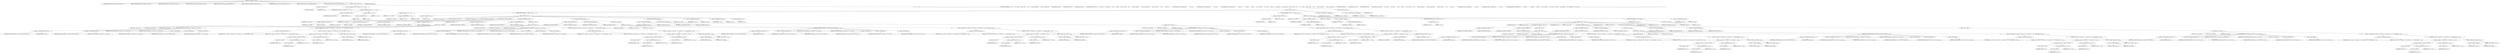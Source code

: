 digraph "putcontig8bitYCbCr41tile" {  
"58200" [label = <(METHOD,putcontig8bitYCbCr41tile)<SUB>2313</SUB>> ]
"58201" [label = <(PARAM,DECLAREContigPutFunc(putcontig8bitYCbCr41tile))<SUB>2313</SUB>> ]
"58202" [label = <(PARAM,DECLAREContigPutFunc(putcontig8bitYCbCr41tile))<SUB>2313</SUB>> ]
"58203" [label = <(PARAM,DECLAREContigPutFunc(putcontig8bitYCbCr41tile))<SUB>2313</SUB>> ]
"58204" [label = <(PARAM,DECLAREContigPutFunc(putcontig8bitYCbCr41tile))<SUB>2313</SUB>> ]
"58205" [label = <(PARAM,DECLAREContigPutFunc(putcontig8bitYCbCr41tile))<SUB>2313</SUB>> ]
"58206" [label = <(PARAM,DECLAREContigPutFunc(putcontig8bitYCbCr41tile))<SUB>2313</SUB>> ]
"58207" [label = <(PARAM,DECLAREContigPutFunc(putcontig8bitYCbCr41tile))<SUB>2313</SUB>> ]
"58208" [label = <(PARAM,DECLAREContigPutFunc(putcontig8bitYCbCr41tile))<SUB>2313</SUB>> ]
"58209" [label = <(PARAM,DECLAREContigPutFunc(putcontig8bitYCbCr41tile))<SUB>2313</SUB>> ]
"58210" [label = <(BLOCK,&lt;empty&gt;,&lt;empty&gt;)<SUB>2314</SUB>> ]
"58211" [label = <(&lt;operator&gt;.cast,(void)y)<SUB>2315</SUB>> ]
"58212" [label = <(UNKNOWN,void,void)<SUB>2315</SUB>> ]
"58213" [label = <(IDENTIFIER,y,(void)y)<SUB>2315</SUB>> ]
"58214" [label = <(&lt;operator&gt;.assignment,fromskew = (fromskew / 4) * (4 * 1 + 2))<SUB>2316</SUB>> ]
"58215" [label = <(IDENTIFIER,fromskew,fromskew = (fromskew / 4) * (4 * 1 + 2))<SUB>2316</SUB>> ]
"58216" [label = <(&lt;operator&gt;.multiplication,(fromskew / 4) * (4 * 1 + 2))<SUB>2316</SUB>> ]
"58217" [label = <(&lt;operator&gt;.division,fromskew / 4)<SUB>2316</SUB>> ]
"58218" [label = <(IDENTIFIER,fromskew,fromskew / 4)<SUB>2316</SUB>> ]
"58219" [label = <(LITERAL,4,fromskew / 4)<SUB>2316</SUB>> ]
"58220" [label = <(&lt;operator&gt;.addition,4 * 1 + 2)<SUB>2316</SUB>> ]
"58221" [label = <(&lt;operator&gt;.multiplication,4 * 1)<SUB>2316</SUB>> ]
"58222" [label = <(LITERAL,4,4 * 1)<SUB>2316</SUB>> ]
"58223" [label = <(LITERAL,1,4 * 1)<SUB>2316</SUB>> ]
"58224" [label = <(LITERAL,2,4 * 1 + 2)<SUB>2316</SUB>> ]
"58225" [label = <(CONTROL_STRUCTURE,do\012    {\012        x = w &gt;&gt; 2;\012        while (x &gt; 0)\012        {\012            int32_t Cb = pp[4];\012            int32_t Cr = pp[5];\012\012            YCbCrtoRGB(cp[0], pp[0]);\012            YCbCrtoRGB(cp[1], pp[1]);\012            YCbCrtoRGB(cp[2], pp[2]);\012            YCbCrtoRGB(cp[3], pp[3]);\012\012            cp += 4;\012            pp += 6;\012            x--;\012        }\012\012        if ((w &amp; 3) != 0)\012        {\012            int32_t Cb = pp[4];\012            int32_t Cr = pp[5];\012\012            switch ((w &amp; 3))\012            {\012                case 3:\012                    YCbCrtoRGB(cp[2], pp[2]); /*-fallthrough*/\012                case 2:\012                    YCbCrtoRGB(cp[1], pp[1]); /*-fallthrough*/\012                case 1:\012                    YCbCrtoRGB(cp[0], pp[0]); /*-fallthrough*/\012                case 0:\012                    break;\012            }\012\012            cp += (w &amp; 3);\012            pp += 6;\012        }\012\012        cp += toskew;\012        pp += fromskew;\012    } while (--h);,do\012    {\012        x = w &gt;&gt; 2;\012        while (x &gt; 0)\012        {\012            int32_t Cb = pp[4];\012            int32_t Cr = pp[5];\012\012            YCbCrtoRGB(cp[0], pp[0]);\012            YCbCrtoRGB(cp[1], pp[1]);\012            YCbCrtoRGB(cp[2], pp[2]);\012            YCbCrtoRGB(cp[3], pp[3]);\012\012            cp += 4;\012            pp += 6;\012            x--;\012        }\012\012        if ((w &amp; 3) != 0)\012        {\012            int32_t Cb = pp[4];\012            int32_t Cr = pp[5];\012\012            switch ((w &amp; 3))\012            {\012                case 3:\012                    YCbCrtoRGB(cp[2], pp[2]); /*-fallthrough*/\012                case 2:\012                    YCbCrtoRGB(cp[1], pp[1]); /*-fallthrough*/\012                case 1:\012                    YCbCrtoRGB(cp[0], pp[0]); /*-fallthrough*/\012                case 0:\012                    break;\012            }\012\012            cp += (w &amp; 3);\012            pp += 6;\012        }\012\012        cp += toskew;\012        pp += fromskew;\012    } while (--h);)<SUB>2317</SUB>> ]
"58226" [label = <(BLOCK,&lt;empty&gt;,&lt;empty&gt;)<SUB>2318</SUB>> ]
"58227" [label = <(&lt;operator&gt;.assignment,x = w &gt;&gt; 2)<SUB>2319</SUB>> ]
"58228" [label = <(IDENTIFIER,x,x = w &gt;&gt; 2)<SUB>2319</SUB>> ]
"58229" [label = <(&lt;operator&gt;.arithmeticShiftRight,w &gt;&gt; 2)<SUB>2319</SUB>> ]
"58230" [label = <(IDENTIFIER,w,w &gt;&gt; 2)<SUB>2319</SUB>> ]
"58231" [label = <(LITERAL,2,w &gt;&gt; 2)<SUB>2319</SUB>> ]
"58232" [label = <(CONTROL_STRUCTURE,while (x &gt; 0),while (x &gt; 0))<SUB>2320</SUB>> ]
"58233" [label = <(&lt;operator&gt;.greaterThan,x &gt; 0)<SUB>2320</SUB>> ]
"58234" [label = <(IDENTIFIER,x,x &gt; 0)<SUB>2320</SUB>> ]
"58235" [label = <(LITERAL,0,x &gt; 0)<SUB>2320</SUB>> ]
"58236" [label = <(BLOCK,&lt;empty&gt;,&lt;empty&gt;)<SUB>2321</SUB>> ]
"58237" [label = <(LOCAL,int32_t Cb: int32_t)<SUB>2322</SUB>> ]
"58238" [label = <(&lt;operator&gt;.assignment,Cb = pp[4])<SUB>2322</SUB>> ]
"58239" [label = <(IDENTIFIER,Cb,Cb = pp[4])<SUB>2322</SUB>> ]
"58240" [label = <(&lt;operator&gt;.indirectIndexAccess,pp[4])<SUB>2322</SUB>> ]
"58241" [label = <(IDENTIFIER,pp,Cb = pp[4])<SUB>2322</SUB>> ]
"58242" [label = <(LITERAL,4,Cb = pp[4])<SUB>2322</SUB>> ]
"58243" [label = <(LOCAL,int32_t Cr: int32_t)<SUB>2323</SUB>> ]
"58244" [label = <(&lt;operator&gt;.assignment,Cr = pp[5])<SUB>2323</SUB>> ]
"58245" [label = <(IDENTIFIER,Cr,Cr = pp[5])<SUB>2323</SUB>> ]
"58246" [label = <(&lt;operator&gt;.indirectIndexAccess,pp[5])<SUB>2323</SUB>> ]
"58247" [label = <(IDENTIFIER,pp,Cr = pp[5])<SUB>2323</SUB>> ]
"58248" [label = <(LITERAL,5,Cr = pp[5])<SUB>2323</SUB>> ]
"58249" [label = <(YCbCrtoRGB,YCbCrtoRGB(cp[0], pp[0]))<SUB>2325</SUB>> ]
"58250" [label = <(&lt;operator&gt;.indirectIndexAccess,cp[0])<SUB>2325</SUB>> ]
"58251" [label = <(IDENTIFIER,cp,YCbCrtoRGB(cp[0], pp[0]))<SUB>2325</SUB>> ]
"58252" [label = <(LITERAL,0,YCbCrtoRGB(cp[0], pp[0]))<SUB>2325</SUB>> ]
"58253" [label = <(&lt;operator&gt;.indirectIndexAccess,pp[0])<SUB>2325</SUB>> ]
"58254" [label = <(IDENTIFIER,pp,YCbCrtoRGB(cp[0], pp[0]))<SUB>2325</SUB>> ]
"58255" [label = <(LITERAL,0,YCbCrtoRGB(cp[0], pp[0]))<SUB>2325</SUB>> ]
"58256" [label = <(BLOCK,&lt;empty&gt;,&lt;empty&gt;)> ]
"58257" [label = <(BLOCK,&lt;empty&gt;,&lt;empty&gt;)<SUB>2325</SUB>> ]
"58258" [label = <(LOCAL,uint32_t r: uint32_t)<SUB>2325</SUB>> ]
"58259" [label = <(LOCAL,uint32_t g: uint32_t)<SUB>2325</SUB>> ]
"58260" [label = <(LOCAL,uint32_t b: uint32_t)<SUB>2325</SUB>> ]
"58261" [label = <(TIFFYCbCrtoRGB,TIFFYCbCrtoRGB(img-&gt;ycbcr, (pp[0]), Cb, Cr, &amp;r, &amp;g, &amp;b))<SUB>2325</SUB>> ]
"58262" [label = <(&lt;operator&gt;.indirectFieldAccess,img-&gt;ycbcr)<SUB>2325</SUB>> ]
"58263" [label = <(IDENTIFIER,img,TIFFYCbCrtoRGB(img-&gt;ycbcr, (pp[0]), Cb, Cr, &amp;r, &amp;g, &amp;b))<SUB>2325</SUB>> ]
"58264" [label = <(FIELD_IDENTIFIER,ycbcr,ycbcr)<SUB>2325</SUB>> ]
"58265" [label = <(&lt;operator&gt;.indirectIndexAccess,pp[0])<SUB>2325</SUB>> ]
"58266" [label = <(IDENTIFIER,pp,TIFFYCbCrtoRGB(img-&gt;ycbcr, (pp[0]), Cb, Cr, &amp;r, &amp;g, &amp;b))<SUB>2325</SUB>> ]
"58267" [label = <(LITERAL,0,TIFFYCbCrtoRGB(img-&gt;ycbcr, (pp[0]), Cb, Cr, &amp;r, &amp;g, &amp;b))<SUB>2325</SUB>> ]
"58268" [label = <(IDENTIFIER,Cb,TIFFYCbCrtoRGB(img-&gt;ycbcr, (pp[0]), Cb, Cr, &amp;r, &amp;g, &amp;b))<SUB>2325</SUB>> ]
"58269" [label = <(IDENTIFIER,Cr,TIFFYCbCrtoRGB(img-&gt;ycbcr, (pp[0]), Cb, Cr, &amp;r, &amp;g, &amp;b))<SUB>2325</SUB>> ]
"58270" [label = <(&lt;operator&gt;.addressOf,&amp;r)<SUB>2325</SUB>> ]
"58271" [label = <(IDENTIFIER,r,TIFFYCbCrtoRGB(img-&gt;ycbcr, (pp[0]), Cb, Cr, &amp;r, &amp;g, &amp;b))<SUB>2325</SUB>> ]
"58272" [label = <(&lt;operator&gt;.addressOf,&amp;g)<SUB>2325</SUB>> ]
"58273" [label = <(IDENTIFIER,g,TIFFYCbCrtoRGB(img-&gt;ycbcr, (pp[0]), Cb, Cr, &amp;r, &amp;g, &amp;b))<SUB>2325</SUB>> ]
"58274" [label = <(&lt;operator&gt;.addressOf,&amp;b)<SUB>2325</SUB>> ]
"58275" [label = <(IDENTIFIER,b,TIFFYCbCrtoRGB(img-&gt;ycbcr, (pp[0]), Cb, Cr, &amp;r, &amp;g, &amp;b))<SUB>2325</SUB>> ]
"58276" [label = <(&lt;operator&gt;.assignment,cp[0] = ((uint32_t)(r) | ((uint32_t)(g) &lt;&lt; 8) | ((uint32_t)(b) &lt;&lt; 16) | (((uint32_t)0xffL) &lt;&lt; 24)))<SUB>2325</SUB>> ]
"58277" [label = <(&lt;operator&gt;.indirectIndexAccess,cp[0])<SUB>2325</SUB>> ]
"58278" [label = <(IDENTIFIER,cp,cp[0] = ((uint32_t)(r) | ((uint32_t)(g) &lt;&lt; 8) | ((uint32_t)(b) &lt;&lt; 16) | (((uint32_t)0xffL) &lt;&lt; 24)))<SUB>2325</SUB>> ]
"58279" [label = <(LITERAL,0,cp[0] = ((uint32_t)(r) | ((uint32_t)(g) &lt;&lt; 8) | ((uint32_t)(b) &lt;&lt; 16) | (((uint32_t)0xffL) &lt;&lt; 24)))<SUB>2325</SUB>> ]
"58280" [label = <(&lt;operator&gt;.or,(uint32_t)(r) | ((uint32_t)(g) &lt;&lt; 8) | ((uint32_t)(b) &lt;&lt; 16) | (((uint32_t)0xffL) &lt;&lt; 24))<SUB>2325</SUB>> ]
"58281" [label = <(&lt;operator&gt;.or,(uint32_t)(r) | ((uint32_t)(g) &lt;&lt; 8) | ((uint32_t)(b) &lt;&lt; 16))<SUB>2325</SUB>> ]
"58282" [label = <(&lt;operator&gt;.or,(uint32_t)(r) | ((uint32_t)(g) &lt;&lt; 8))<SUB>2325</SUB>> ]
"58283" [label = <(uint32_t,(uint32_t)(r))<SUB>2325</SUB>> ]
"58284" [label = <(IDENTIFIER,r,(uint32_t)(r))<SUB>2325</SUB>> ]
"58285" [label = <(&lt;operator&gt;.shiftLeft,(uint32_t)(g) &lt;&lt; 8)<SUB>2325</SUB>> ]
"58286" [label = <(uint32_t,(uint32_t)(g))<SUB>2325</SUB>> ]
"58287" [label = <(IDENTIFIER,g,(uint32_t)(g))<SUB>2325</SUB>> ]
"58288" [label = <(LITERAL,8,(uint32_t)(g) &lt;&lt; 8)<SUB>2325</SUB>> ]
"58289" [label = <(&lt;operator&gt;.shiftLeft,(uint32_t)(b) &lt;&lt; 16)<SUB>2325</SUB>> ]
"58290" [label = <(uint32_t,(uint32_t)(b))<SUB>2325</SUB>> ]
"58291" [label = <(IDENTIFIER,b,(uint32_t)(b))<SUB>2325</SUB>> ]
"58292" [label = <(LITERAL,16,(uint32_t)(b) &lt;&lt; 16)<SUB>2325</SUB>> ]
"58293" [label = <(&lt;operator&gt;.shiftLeft,((uint32_t)0xffL) &lt;&lt; 24)<SUB>2325</SUB>> ]
"58294" [label = <(&lt;operator&gt;.cast,(uint32_t)0xffL)<SUB>2325</SUB>> ]
"58295" [label = <(UNKNOWN,uint32_t,uint32_t)<SUB>2325</SUB>> ]
"58296" [label = <(LITERAL,0xffL,(uint32_t)0xffL)<SUB>2325</SUB>> ]
"58297" [label = <(LITERAL,24,((uint32_t)0xffL) &lt;&lt; 24)<SUB>2325</SUB>> ]
"58298" [label = <(YCbCrtoRGB,YCbCrtoRGB(cp[1], pp[1]))<SUB>2326</SUB>> ]
"58299" [label = <(&lt;operator&gt;.indirectIndexAccess,cp[1])<SUB>2326</SUB>> ]
"58300" [label = <(IDENTIFIER,cp,YCbCrtoRGB(cp[1], pp[1]))<SUB>2326</SUB>> ]
"58301" [label = <(LITERAL,1,YCbCrtoRGB(cp[1], pp[1]))<SUB>2326</SUB>> ]
"58302" [label = <(&lt;operator&gt;.indirectIndexAccess,pp[1])<SUB>2326</SUB>> ]
"58303" [label = <(IDENTIFIER,pp,YCbCrtoRGB(cp[1], pp[1]))<SUB>2326</SUB>> ]
"58304" [label = <(LITERAL,1,YCbCrtoRGB(cp[1], pp[1]))<SUB>2326</SUB>> ]
"58305" [label = <(BLOCK,&lt;empty&gt;,&lt;empty&gt;)> ]
"58306" [label = <(BLOCK,&lt;empty&gt;,&lt;empty&gt;)<SUB>2326</SUB>> ]
"58307" [label = <(LOCAL,uint32_t r: uint32_t)<SUB>2326</SUB>> ]
"58308" [label = <(LOCAL,uint32_t g: uint32_t)<SUB>2326</SUB>> ]
"58309" [label = <(LOCAL,uint32_t b: uint32_t)<SUB>2326</SUB>> ]
"58310" [label = <(TIFFYCbCrtoRGB,TIFFYCbCrtoRGB(img-&gt;ycbcr, (pp[1]), Cb, Cr, &amp;r, &amp;g, &amp;b))<SUB>2326</SUB>> ]
"58311" [label = <(&lt;operator&gt;.indirectFieldAccess,img-&gt;ycbcr)<SUB>2326</SUB>> ]
"58312" [label = <(IDENTIFIER,img,TIFFYCbCrtoRGB(img-&gt;ycbcr, (pp[1]), Cb, Cr, &amp;r, &amp;g, &amp;b))<SUB>2326</SUB>> ]
"58313" [label = <(FIELD_IDENTIFIER,ycbcr,ycbcr)<SUB>2326</SUB>> ]
"58314" [label = <(&lt;operator&gt;.indirectIndexAccess,pp[1])<SUB>2326</SUB>> ]
"58315" [label = <(IDENTIFIER,pp,TIFFYCbCrtoRGB(img-&gt;ycbcr, (pp[1]), Cb, Cr, &amp;r, &amp;g, &amp;b))<SUB>2326</SUB>> ]
"58316" [label = <(LITERAL,1,TIFFYCbCrtoRGB(img-&gt;ycbcr, (pp[1]), Cb, Cr, &amp;r, &amp;g, &amp;b))<SUB>2326</SUB>> ]
"58317" [label = <(IDENTIFIER,Cb,TIFFYCbCrtoRGB(img-&gt;ycbcr, (pp[1]), Cb, Cr, &amp;r, &amp;g, &amp;b))<SUB>2326</SUB>> ]
"58318" [label = <(IDENTIFIER,Cr,TIFFYCbCrtoRGB(img-&gt;ycbcr, (pp[1]), Cb, Cr, &amp;r, &amp;g, &amp;b))<SUB>2326</SUB>> ]
"58319" [label = <(&lt;operator&gt;.addressOf,&amp;r)<SUB>2326</SUB>> ]
"58320" [label = <(IDENTIFIER,r,TIFFYCbCrtoRGB(img-&gt;ycbcr, (pp[1]), Cb, Cr, &amp;r, &amp;g, &amp;b))<SUB>2326</SUB>> ]
"58321" [label = <(&lt;operator&gt;.addressOf,&amp;g)<SUB>2326</SUB>> ]
"58322" [label = <(IDENTIFIER,g,TIFFYCbCrtoRGB(img-&gt;ycbcr, (pp[1]), Cb, Cr, &amp;r, &amp;g, &amp;b))<SUB>2326</SUB>> ]
"58323" [label = <(&lt;operator&gt;.addressOf,&amp;b)<SUB>2326</SUB>> ]
"58324" [label = <(IDENTIFIER,b,TIFFYCbCrtoRGB(img-&gt;ycbcr, (pp[1]), Cb, Cr, &amp;r, &amp;g, &amp;b))<SUB>2326</SUB>> ]
"58325" [label = <(&lt;operator&gt;.assignment,cp[1] = ((uint32_t)(r) | ((uint32_t)(g) &lt;&lt; 8) | ((uint32_t)(b) &lt;&lt; 16) | (((uint32_t)0xffL) &lt;&lt; 24)))<SUB>2326</SUB>> ]
"58326" [label = <(&lt;operator&gt;.indirectIndexAccess,cp[1])<SUB>2326</SUB>> ]
"58327" [label = <(IDENTIFIER,cp,cp[1] = ((uint32_t)(r) | ((uint32_t)(g) &lt;&lt; 8) | ((uint32_t)(b) &lt;&lt; 16) | (((uint32_t)0xffL) &lt;&lt; 24)))<SUB>2326</SUB>> ]
"58328" [label = <(LITERAL,1,cp[1] = ((uint32_t)(r) | ((uint32_t)(g) &lt;&lt; 8) | ((uint32_t)(b) &lt;&lt; 16) | (((uint32_t)0xffL) &lt;&lt; 24)))<SUB>2326</SUB>> ]
"58329" [label = <(&lt;operator&gt;.or,(uint32_t)(r) | ((uint32_t)(g) &lt;&lt; 8) | ((uint32_t)(b) &lt;&lt; 16) | (((uint32_t)0xffL) &lt;&lt; 24))<SUB>2326</SUB>> ]
"58330" [label = <(&lt;operator&gt;.or,(uint32_t)(r) | ((uint32_t)(g) &lt;&lt; 8) | ((uint32_t)(b) &lt;&lt; 16))<SUB>2326</SUB>> ]
"58331" [label = <(&lt;operator&gt;.or,(uint32_t)(r) | ((uint32_t)(g) &lt;&lt; 8))<SUB>2326</SUB>> ]
"58332" [label = <(uint32_t,(uint32_t)(r))<SUB>2326</SUB>> ]
"58333" [label = <(IDENTIFIER,r,(uint32_t)(r))<SUB>2326</SUB>> ]
"58334" [label = <(&lt;operator&gt;.shiftLeft,(uint32_t)(g) &lt;&lt; 8)<SUB>2326</SUB>> ]
"58335" [label = <(uint32_t,(uint32_t)(g))<SUB>2326</SUB>> ]
"58336" [label = <(IDENTIFIER,g,(uint32_t)(g))<SUB>2326</SUB>> ]
"58337" [label = <(LITERAL,8,(uint32_t)(g) &lt;&lt; 8)<SUB>2326</SUB>> ]
"58338" [label = <(&lt;operator&gt;.shiftLeft,(uint32_t)(b) &lt;&lt; 16)<SUB>2326</SUB>> ]
"58339" [label = <(uint32_t,(uint32_t)(b))<SUB>2326</SUB>> ]
"58340" [label = <(IDENTIFIER,b,(uint32_t)(b))<SUB>2326</SUB>> ]
"58341" [label = <(LITERAL,16,(uint32_t)(b) &lt;&lt; 16)<SUB>2326</SUB>> ]
"58342" [label = <(&lt;operator&gt;.shiftLeft,((uint32_t)0xffL) &lt;&lt; 24)<SUB>2326</SUB>> ]
"58343" [label = <(&lt;operator&gt;.cast,(uint32_t)0xffL)<SUB>2326</SUB>> ]
"58344" [label = <(UNKNOWN,uint32_t,uint32_t)<SUB>2326</SUB>> ]
"58345" [label = <(LITERAL,0xffL,(uint32_t)0xffL)<SUB>2326</SUB>> ]
"58346" [label = <(LITERAL,24,((uint32_t)0xffL) &lt;&lt; 24)<SUB>2326</SUB>> ]
"58347" [label = <(YCbCrtoRGB,YCbCrtoRGB(cp[2], pp[2]))<SUB>2327</SUB>> ]
"58348" [label = <(&lt;operator&gt;.indirectIndexAccess,cp[2])<SUB>2327</SUB>> ]
"58349" [label = <(IDENTIFIER,cp,YCbCrtoRGB(cp[2], pp[2]))<SUB>2327</SUB>> ]
"58350" [label = <(LITERAL,2,YCbCrtoRGB(cp[2], pp[2]))<SUB>2327</SUB>> ]
"58351" [label = <(&lt;operator&gt;.indirectIndexAccess,pp[2])<SUB>2327</SUB>> ]
"58352" [label = <(IDENTIFIER,pp,YCbCrtoRGB(cp[2], pp[2]))<SUB>2327</SUB>> ]
"58353" [label = <(LITERAL,2,YCbCrtoRGB(cp[2], pp[2]))<SUB>2327</SUB>> ]
"58354" [label = <(BLOCK,&lt;empty&gt;,&lt;empty&gt;)> ]
"58355" [label = <(BLOCK,&lt;empty&gt;,&lt;empty&gt;)<SUB>2327</SUB>> ]
"58356" [label = <(LOCAL,uint32_t r: uint32_t)<SUB>2327</SUB>> ]
"58357" [label = <(LOCAL,uint32_t g: uint32_t)<SUB>2327</SUB>> ]
"58358" [label = <(LOCAL,uint32_t b: uint32_t)<SUB>2327</SUB>> ]
"58359" [label = <(TIFFYCbCrtoRGB,TIFFYCbCrtoRGB(img-&gt;ycbcr, (pp[2]), Cb, Cr, &amp;r, &amp;g, &amp;b))<SUB>2327</SUB>> ]
"58360" [label = <(&lt;operator&gt;.indirectFieldAccess,img-&gt;ycbcr)<SUB>2327</SUB>> ]
"58361" [label = <(IDENTIFIER,img,TIFFYCbCrtoRGB(img-&gt;ycbcr, (pp[2]), Cb, Cr, &amp;r, &amp;g, &amp;b))<SUB>2327</SUB>> ]
"58362" [label = <(FIELD_IDENTIFIER,ycbcr,ycbcr)<SUB>2327</SUB>> ]
"58363" [label = <(&lt;operator&gt;.indirectIndexAccess,pp[2])<SUB>2327</SUB>> ]
"58364" [label = <(IDENTIFIER,pp,TIFFYCbCrtoRGB(img-&gt;ycbcr, (pp[2]), Cb, Cr, &amp;r, &amp;g, &amp;b))<SUB>2327</SUB>> ]
"58365" [label = <(LITERAL,2,TIFFYCbCrtoRGB(img-&gt;ycbcr, (pp[2]), Cb, Cr, &amp;r, &amp;g, &amp;b))<SUB>2327</SUB>> ]
"58366" [label = <(IDENTIFIER,Cb,TIFFYCbCrtoRGB(img-&gt;ycbcr, (pp[2]), Cb, Cr, &amp;r, &amp;g, &amp;b))<SUB>2327</SUB>> ]
"58367" [label = <(IDENTIFIER,Cr,TIFFYCbCrtoRGB(img-&gt;ycbcr, (pp[2]), Cb, Cr, &amp;r, &amp;g, &amp;b))<SUB>2327</SUB>> ]
"58368" [label = <(&lt;operator&gt;.addressOf,&amp;r)<SUB>2327</SUB>> ]
"58369" [label = <(IDENTIFIER,r,TIFFYCbCrtoRGB(img-&gt;ycbcr, (pp[2]), Cb, Cr, &amp;r, &amp;g, &amp;b))<SUB>2327</SUB>> ]
"58370" [label = <(&lt;operator&gt;.addressOf,&amp;g)<SUB>2327</SUB>> ]
"58371" [label = <(IDENTIFIER,g,TIFFYCbCrtoRGB(img-&gt;ycbcr, (pp[2]), Cb, Cr, &amp;r, &amp;g, &amp;b))<SUB>2327</SUB>> ]
"58372" [label = <(&lt;operator&gt;.addressOf,&amp;b)<SUB>2327</SUB>> ]
"58373" [label = <(IDENTIFIER,b,TIFFYCbCrtoRGB(img-&gt;ycbcr, (pp[2]), Cb, Cr, &amp;r, &amp;g, &amp;b))<SUB>2327</SUB>> ]
"58374" [label = <(&lt;operator&gt;.assignment,cp[2] = ((uint32_t)(r) | ((uint32_t)(g) &lt;&lt; 8) | ((uint32_t)(b) &lt;&lt; 16) | (((uint32_t)0xffL) &lt;&lt; 24)))<SUB>2327</SUB>> ]
"58375" [label = <(&lt;operator&gt;.indirectIndexAccess,cp[2])<SUB>2327</SUB>> ]
"58376" [label = <(IDENTIFIER,cp,cp[2] = ((uint32_t)(r) | ((uint32_t)(g) &lt;&lt; 8) | ((uint32_t)(b) &lt;&lt; 16) | (((uint32_t)0xffL) &lt;&lt; 24)))<SUB>2327</SUB>> ]
"58377" [label = <(LITERAL,2,cp[2] = ((uint32_t)(r) | ((uint32_t)(g) &lt;&lt; 8) | ((uint32_t)(b) &lt;&lt; 16) | (((uint32_t)0xffL) &lt;&lt; 24)))<SUB>2327</SUB>> ]
"58378" [label = <(&lt;operator&gt;.or,(uint32_t)(r) | ((uint32_t)(g) &lt;&lt; 8) | ((uint32_t)(b) &lt;&lt; 16) | (((uint32_t)0xffL) &lt;&lt; 24))<SUB>2327</SUB>> ]
"58379" [label = <(&lt;operator&gt;.or,(uint32_t)(r) | ((uint32_t)(g) &lt;&lt; 8) | ((uint32_t)(b) &lt;&lt; 16))<SUB>2327</SUB>> ]
"58380" [label = <(&lt;operator&gt;.or,(uint32_t)(r) | ((uint32_t)(g) &lt;&lt; 8))<SUB>2327</SUB>> ]
"58381" [label = <(uint32_t,(uint32_t)(r))<SUB>2327</SUB>> ]
"58382" [label = <(IDENTIFIER,r,(uint32_t)(r))<SUB>2327</SUB>> ]
"58383" [label = <(&lt;operator&gt;.shiftLeft,(uint32_t)(g) &lt;&lt; 8)<SUB>2327</SUB>> ]
"58384" [label = <(uint32_t,(uint32_t)(g))<SUB>2327</SUB>> ]
"58385" [label = <(IDENTIFIER,g,(uint32_t)(g))<SUB>2327</SUB>> ]
"58386" [label = <(LITERAL,8,(uint32_t)(g) &lt;&lt; 8)<SUB>2327</SUB>> ]
"58387" [label = <(&lt;operator&gt;.shiftLeft,(uint32_t)(b) &lt;&lt; 16)<SUB>2327</SUB>> ]
"58388" [label = <(uint32_t,(uint32_t)(b))<SUB>2327</SUB>> ]
"58389" [label = <(IDENTIFIER,b,(uint32_t)(b))<SUB>2327</SUB>> ]
"58390" [label = <(LITERAL,16,(uint32_t)(b) &lt;&lt; 16)<SUB>2327</SUB>> ]
"58391" [label = <(&lt;operator&gt;.shiftLeft,((uint32_t)0xffL) &lt;&lt; 24)<SUB>2327</SUB>> ]
"58392" [label = <(&lt;operator&gt;.cast,(uint32_t)0xffL)<SUB>2327</SUB>> ]
"58393" [label = <(UNKNOWN,uint32_t,uint32_t)<SUB>2327</SUB>> ]
"58394" [label = <(LITERAL,0xffL,(uint32_t)0xffL)<SUB>2327</SUB>> ]
"58395" [label = <(LITERAL,24,((uint32_t)0xffL) &lt;&lt; 24)<SUB>2327</SUB>> ]
"58396" [label = <(YCbCrtoRGB,YCbCrtoRGB(cp[3], pp[3]))<SUB>2328</SUB>> ]
"58397" [label = <(&lt;operator&gt;.indirectIndexAccess,cp[3])<SUB>2328</SUB>> ]
"58398" [label = <(IDENTIFIER,cp,YCbCrtoRGB(cp[3], pp[3]))<SUB>2328</SUB>> ]
"58399" [label = <(LITERAL,3,YCbCrtoRGB(cp[3], pp[3]))<SUB>2328</SUB>> ]
"58400" [label = <(&lt;operator&gt;.indirectIndexAccess,pp[3])<SUB>2328</SUB>> ]
"58401" [label = <(IDENTIFIER,pp,YCbCrtoRGB(cp[3], pp[3]))<SUB>2328</SUB>> ]
"58402" [label = <(LITERAL,3,YCbCrtoRGB(cp[3], pp[3]))<SUB>2328</SUB>> ]
"58403" [label = <(BLOCK,&lt;empty&gt;,&lt;empty&gt;)> ]
"58404" [label = <(BLOCK,&lt;empty&gt;,&lt;empty&gt;)<SUB>2328</SUB>> ]
"58405" [label = <(LOCAL,uint32_t r: uint32_t)<SUB>2328</SUB>> ]
"58406" [label = <(LOCAL,uint32_t g: uint32_t)<SUB>2328</SUB>> ]
"58407" [label = <(LOCAL,uint32_t b: uint32_t)<SUB>2328</SUB>> ]
"58408" [label = <(TIFFYCbCrtoRGB,TIFFYCbCrtoRGB(img-&gt;ycbcr, (pp[3]), Cb, Cr, &amp;r, &amp;g, &amp;b))<SUB>2328</SUB>> ]
"58409" [label = <(&lt;operator&gt;.indirectFieldAccess,img-&gt;ycbcr)<SUB>2328</SUB>> ]
"58410" [label = <(IDENTIFIER,img,TIFFYCbCrtoRGB(img-&gt;ycbcr, (pp[3]), Cb, Cr, &amp;r, &amp;g, &amp;b))<SUB>2328</SUB>> ]
"58411" [label = <(FIELD_IDENTIFIER,ycbcr,ycbcr)<SUB>2328</SUB>> ]
"58412" [label = <(&lt;operator&gt;.indirectIndexAccess,pp[3])<SUB>2328</SUB>> ]
"58413" [label = <(IDENTIFIER,pp,TIFFYCbCrtoRGB(img-&gt;ycbcr, (pp[3]), Cb, Cr, &amp;r, &amp;g, &amp;b))<SUB>2328</SUB>> ]
"58414" [label = <(LITERAL,3,TIFFYCbCrtoRGB(img-&gt;ycbcr, (pp[3]), Cb, Cr, &amp;r, &amp;g, &amp;b))<SUB>2328</SUB>> ]
"58415" [label = <(IDENTIFIER,Cb,TIFFYCbCrtoRGB(img-&gt;ycbcr, (pp[3]), Cb, Cr, &amp;r, &amp;g, &amp;b))<SUB>2328</SUB>> ]
"58416" [label = <(IDENTIFIER,Cr,TIFFYCbCrtoRGB(img-&gt;ycbcr, (pp[3]), Cb, Cr, &amp;r, &amp;g, &amp;b))<SUB>2328</SUB>> ]
"58417" [label = <(&lt;operator&gt;.addressOf,&amp;r)<SUB>2328</SUB>> ]
"58418" [label = <(IDENTIFIER,r,TIFFYCbCrtoRGB(img-&gt;ycbcr, (pp[3]), Cb, Cr, &amp;r, &amp;g, &amp;b))<SUB>2328</SUB>> ]
"58419" [label = <(&lt;operator&gt;.addressOf,&amp;g)<SUB>2328</SUB>> ]
"58420" [label = <(IDENTIFIER,g,TIFFYCbCrtoRGB(img-&gt;ycbcr, (pp[3]), Cb, Cr, &amp;r, &amp;g, &amp;b))<SUB>2328</SUB>> ]
"58421" [label = <(&lt;operator&gt;.addressOf,&amp;b)<SUB>2328</SUB>> ]
"58422" [label = <(IDENTIFIER,b,TIFFYCbCrtoRGB(img-&gt;ycbcr, (pp[3]), Cb, Cr, &amp;r, &amp;g, &amp;b))<SUB>2328</SUB>> ]
"58423" [label = <(&lt;operator&gt;.assignment,cp[3] = ((uint32_t)(r) | ((uint32_t)(g) &lt;&lt; 8) | ((uint32_t)(b) &lt;&lt; 16) | (((uint32_t)0xffL) &lt;&lt; 24)))<SUB>2328</SUB>> ]
"58424" [label = <(&lt;operator&gt;.indirectIndexAccess,cp[3])<SUB>2328</SUB>> ]
"58425" [label = <(IDENTIFIER,cp,cp[3] = ((uint32_t)(r) | ((uint32_t)(g) &lt;&lt; 8) | ((uint32_t)(b) &lt;&lt; 16) | (((uint32_t)0xffL) &lt;&lt; 24)))<SUB>2328</SUB>> ]
"58426" [label = <(LITERAL,3,cp[3] = ((uint32_t)(r) | ((uint32_t)(g) &lt;&lt; 8) | ((uint32_t)(b) &lt;&lt; 16) | (((uint32_t)0xffL) &lt;&lt; 24)))<SUB>2328</SUB>> ]
"58427" [label = <(&lt;operator&gt;.or,(uint32_t)(r) | ((uint32_t)(g) &lt;&lt; 8) | ((uint32_t)(b) &lt;&lt; 16) | (((uint32_t)0xffL) &lt;&lt; 24))<SUB>2328</SUB>> ]
"58428" [label = <(&lt;operator&gt;.or,(uint32_t)(r) | ((uint32_t)(g) &lt;&lt; 8) | ((uint32_t)(b) &lt;&lt; 16))<SUB>2328</SUB>> ]
"58429" [label = <(&lt;operator&gt;.or,(uint32_t)(r) | ((uint32_t)(g) &lt;&lt; 8))<SUB>2328</SUB>> ]
"58430" [label = <(uint32_t,(uint32_t)(r))<SUB>2328</SUB>> ]
"58431" [label = <(IDENTIFIER,r,(uint32_t)(r))<SUB>2328</SUB>> ]
"58432" [label = <(&lt;operator&gt;.shiftLeft,(uint32_t)(g) &lt;&lt; 8)<SUB>2328</SUB>> ]
"58433" [label = <(uint32_t,(uint32_t)(g))<SUB>2328</SUB>> ]
"58434" [label = <(IDENTIFIER,g,(uint32_t)(g))<SUB>2328</SUB>> ]
"58435" [label = <(LITERAL,8,(uint32_t)(g) &lt;&lt; 8)<SUB>2328</SUB>> ]
"58436" [label = <(&lt;operator&gt;.shiftLeft,(uint32_t)(b) &lt;&lt; 16)<SUB>2328</SUB>> ]
"58437" [label = <(uint32_t,(uint32_t)(b))<SUB>2328</SUB>> ]
"58438" [label = <(IDENTIFIER,b,(uint32_t)(b))<SUB>2328</SUB>> ]
"58439" [label = <(LITERAL,16,(uint32_t)(b) &lt;&lt; 16)<SUB>2328</SUB>> ]
"58440" [label = <(&lt;operator&gt;.shiftLeft,((uint32_t)0xffL) &lt;&lt; 24)<SUB>2328</SUB>> ]
"58441" [label = <(&lt;operator&gt;.cast,(uint32_t)0xffL)<SUB>2328</SUB>> ]
"58442" [label = <(UNKNOWN,uint32_t,uint32_t)<SUB>2328</SUB>> ]
"58443" [label = <(LITERAL,0xffL,(uint32_t)0xffL)<SUB>2328</SUB>> ]
"58444" [label = <(LITERAL,24,((uint32_t)0xffL) &lt;&lt; 24)<SUB>2328</SUB>> ]
"58445" [label = <(&lt;operator&gt;.assignmentPlus,cp += 4)<SUB>2330</SUB>> ]
"58446" [label = <(IDENTIFIER,cp,cp += 4)<SUB>2330</SUB>> ]
"58447" [label = <(LITERAL,4,cp += 4)<SUB>2330</SUB>> ]
"58448" [label = <(&lt;operator&gt;.assignmentPlus,pp += 6)<SUB>2331</SUB>> ]
"58449" [label = <(IDENTIFIER,pp,pp += 6)<SUB>2331</SUB>> ]
"58450" [label = <(LITERAL,6,pp += 6)<SUB>2331</SUB>> ]
"58451" [label = <(&lt;operator&gt;.postDecrement,x--)<SUB>2332</SUB>> ]
"58452" [label = <(IDENTIFIER,x,x--)<SUB>2332</SUB>> ]
"58453" [label = <(CONTROL_STRUCTURE,if ((w &amp; 3) != 0),if ((w &amp; 3) != 0))<SUB>2335</SUB>> ]
"58454" [label = <(&lt;operator&gt;.notEquals,(w &amp; 3) != 0)<SUB>2335</SUB>> ]
"58455" [label = <(&lt;operator&gt;.and,w &amp; 3)<SUB>2335</SUB>> ]
"58456" [label = <(IDENTIFIER,w,w &amp; 3)<SUB>2335</SUB>> ]
"58457" [label = <(LITERAL,3,w &amp; 3)<SUB>2335</SUB>> ]
"58458" [label = <(LITERAL,0,(w &amp; 3) != 0)<SUB>2335</SUB>> ]
"58459" [label = <(BLOCK,&lt;empty&gt;,&lt;empty&gt;)<SUB>2336</SUB>> ]
"58460" [label = <(LOCAL,int32_t Cb: int32_t)<SUB>2337</SUB>> ]
"58461" [label = <(&lt;operator&gt;.assignment,Cb = pp[4])<SUB>2337</SUB>> ]
"58462" [label = <(IDENTIFIER,Cb,Cb = pp[4])<SUB>2337</SUB>> ]
"58463" [label = <(&lt;operator&gt;.indirectIndexAccess,pp[4])<SUB>2337</SUB>> ]
"58464" [label = <(IDENTIFIER,pp,Cb = pp[4])<SUB>2337</SUB>> ]
"58465" [label = <(LITERAL,4,Cb = pp[4])<SUB>2337</SUB>> ]
"58466" [label = <(LOCAL,int32_t Cr: int32_t)<SUB>2338</SUB>> ]
"58467" [label = <(&lt;operator&gt;.assignment,Cr = pp[5])<SUB>2338</SUB>> ]
"58468" [label = <(IDENTIFIER,Cr,Cr = pp[5])<SUB>2338</SUB>> ]
"58469" [label = <(&lt;operator&gt;.indirectIndexAccess,pp[5])<SUB>2338</SUB>> ]
"58470" [label = <(IDENTIFIER,pp,Cr = pp[5])<SUB>2338</SUB>> ]
"58471" [label = <(LITERAL,5,Cr = pp[5])<SUB>2338</SUB>> ]
"58472" [label = <(CONTROL_STRUCTURE,switch((w &amp; 3)),switch((w &amp; 3)))<SUB>2340</SUB>> ]
"58473" [label = <(&lt;operator&gt;.and,w &amp; 3)<SUB>2340</SUB>> ]
"58474" [label = <(IDENTIFIER,w,w &amp; 3)<SUB>2340</SUB>> ]
"58475" [label = <(LITERAL,3,w &amp; 3)<SUB>2340</SUB>> ]
"58476" [label = <(BLOCK,&lt;empty&gt;,&lt;empty&gt;)<SUB>2341</SUB>> ]
"58477" [label = <(JUMP_TARGET,case)<SUB>2342</SUB>> ]
"58478" [label = <(LITERAL,3,&lt;empty&gt;)<SUB>2342</SUB>> ]
"58479" [label = <(YCbCrtoRGB,YCbCrtoRGB(cp[2], pp[2]))<SUB>2343</SUB>> ]
"58480" [label = <(&lt;operator&gt;.indirectIndexAccess,cp[2])<SUB>2343</SUB>> ]
"58481" [label = <(IDENTIFIER,cp,YCbCrtoRGB(cp[2], pp[2]))<SUB>2343</SUB>> ]
"58482" [label = <(LITERAL,2,YCbCrtoRGB(cp[2], pp[2]))<SUB>2343</SUB>> ]
"58483" [label = <(&lt;operator&gt;.indirectIndexAccess,pp[2])<SUB>2343</SUB>> ]
"58484" [label = <(IDENTIFIER,pp,YCbCrtoRGB(cp[2], pp[2]))<SUB>2343</SUB>> ]
"58485" [label = <(LITERAL,2,YCbCrtoRGB(cp[2], pp[2]))<SUB>2343</SUB>> ]
"58486" [label = <(BLOCK,&lt;empty&gt;,&lt;empty&gt;)> ]
"58487" [label = <(BLOCK,&lt;empty&gt;,&lt;empty&gt;)<SUB>2343</SUB>> ]
"58488" [label = <(LOCAL,uint32_t r: uint32_t)<SUB>2343</SUB>> ]
"58489" [label = <(LOCAL,uint32_t g: uint32_t)<SUB>2343</SUB>> ]
"58490" [label = <(LOCAL,uint32_t b: uint32_t)<SUB>2343</SUB>> ]
"58491" [label = <(TIFFYCbCrtoRGB,TIFFYCbCrtoRGB(img-&gt;ycbcr, (pp[2]), Cb, Cr, &amp;r, &amp;g, &amp;b))<SUB>2343</SUB>> ]
"58492" [label = <(&lt;operator&gt;.indirectFieldAccess,img-&gt;ycbcr)<SUB>2343</SUB>> ]
"58493" [label = <(IDENTIFIER,img,TIFFYCbCrtoRGB(img-&gt;ycbcr, (pp[2]), Cb, Cr, &amp;r, &amp;g, &amp;b))<SUB>2343</SUB>> ]
"58494" [label = <(FIELD_IDENTIFIER,ycbcr,ycbcr)<SUB>2343</SUB>> ]
"58495" [label = <(&lt;operator&gt;.indirectIndexAccess,pp[2])<SUB>2343</SUB>> ]
"58496" [label = <(IDENTIFIER,pp,TIFFYCbCrtoRGB(img-&gt;ycbcr, (pp[2]), Cb, Cr, &amp;r, &amp;g, &amp;b))<SUB>2343</SUB>> ]
"58497" [label = <(LITERAL,2,TIFFYCbCrtoRGB(img-&gt;ycbcr, (pp[2]), Cb, Cr, &amp;r, &amp;g, &amp;b))<SUB>2343</SUB>> ]
"58498" [label = <(IDENTIFIER,Cb,TIFFYCbCrtoRGB(img-&gt;ycbcr, (pp[2]), Cb, Cr, &amp;r, &amp;g, &amp;b))<SUB>2343</SUB>> ]
"58499" [label = <(IDENTIFIER,Cr,TIFFYCbCrtoRGB(img-&gt;ycbcr, (pp[2]), Cb, Cr, &amp;r, &amp;g, &amp;b))<SUB>2343</SUB>> ]
"58500" [label = <(&lt;operator&gt;.addressOf,&amp;r)<SUB>2343</SUB>> ]
"58501" [label = <(IDENTIFIER,r,TIFFYCbCrtoRGB(img-&gt;ycbcr, (pp[2]), Cb, Cr, &amp;r, &amp;g, &amp;b))<SUB>2343</SUB>> ]
"58502" [label = <(&lt;operator&gt;.addressOf,&amp;g)<SUB>2343</SUB>> ]
"58503" [label = <(IDENTIFIER,g,TIFFYCbCrtoRGB(img-&gt;ycbcr, (pp[2]), Cb, Cr, &amp;r, &amp;g, &amp;b))<SUB>2343</SUB>> ]
"58504" [label = <(&lt;operator&gt;.addressOf,&amp;b)<SUB>2343</SUB>> ]
"58505" [label = <(IDENTIFIER,b,TIFFYCbCrtoRGB(img-&gt;ycbcr, (pp[2]), Cb, Cr, &amp;r, &amp;g, &amp;b))<SUB>2343</SUB>> ]
"58506" [label = <(&lt;operator&gt;.assignment,cp[2] = ((uint32_t)(r) | ((uint32_t)(g) &lt;&lt; 8) | ((uint32_t)(b) &lt;&lt; 16) | (((uint32_t)0xffL) &lt;&lt; 24)))<SUB>2343</SUB>> ]
"58507" [label = <(&lt;operator&gt;.indirectIndexAccess,cp[2])<SUB>2343</SUB>> ]
"58508" [label = <(IDENTIFIER,cp,cp[2] = ((uint32_t)(r) | ((uint32_t)(g) &lt;&lt; 8) | ((uint32_t)(b) &lt;&lt; 16) | (((uint32_t)0xffL) &lt;&lt; 24)))<SUB>2343</SUB>> ]
"58509" [label = <(LITERAL,2,cp[2] = ((uint32_t)(r) | ((uint32_t)(g) &lt;&lt; 8) | ((uint32_t)(b) &lt;&lt; 16) | (((uint32_t)0xffL) &lt;&lt; 24)))<SUB>2343</SUB>> ]
"58510" [label = <(&lt;operator&gt;.or,(uint32_t)(r) | ((uint32_t)(g) &lt;&lt; 8) | ((uint32_t)(b) &lt;&lt; 16) | (((uint32_t)0xffL) &lt;&lt; 24))<SUB>2343</SUB>> ]
"58511" [label = <(&lt;operator&gt;.or,(uint32_t)(r) | ((uint32_t)(g) &lt;&lt; 8) | ((uint32_t)(b) &lt;&lt; 16))<SUB>2343</SUB>> ]
"58512" [label = <(&lt;operator&gt;.or,(uint32_t)(r) | ((uint32_t)(g) &lt;&lt; 8))<SUB>2343</SUB>> ]
"58513" [label = <(uint32_t,(uint32_t)(r))<SUB>2343</SUB>> ]
"58514" [label = <(IDENTIFIER,r,(uint32_t)(r))<SUB>2343</SUB>> ]
"58515" [label = <(&lt;operator&gt;.shiftLeft,(uint32_t)(g) &lt;&lt; 8)<SUB>2343</SUB>> ]
"58516" [label = <(uint32_t,(uint32_t)(g))<SUB>2343</SUB>> ]
"58517" [label = <(IDENTIFIER,g,(uint32_t)(g))<SUB>2343</SUB>> ]
"58518" [label = <(LITERAL,8,(uint32_t)(g) &lt;&lt; 8)<SUB>2343</SUB>> ]
"58519" [label = <(&lt;operator&gt;.shiftLeft,(uint32_t)(b) &lt;&lt; 16)<SUB>2343</SUB>> ]
"58520" [label = <(uint32_t,(uint32_t)(b))<SUB>2343</SUB>> ]
"58521" [label = <(IDENTIFIER,b,(uint32_t)(b))<SUB>2343</SUB>> ]
"58522" [label = <(LITERAL,16,(uint32_t)(b) &lt;&lt; 16)<SUB>2343</SUB>> ]
"58523" [label = <(&lt;operator&gt;.shiftLeft,((uint32_t)0xffL) &lt;&lt; 24)<SUB>2343</SUB>> ]
"58524" [label = <(&lt;operator&gt;.cast,(uint32_t)0xffL)<SUB>2343</SUB>> ]
"58525" [label = <(UNKNOWN,uint32_t,uint32_t)<SUB>2343</SUB>> ]
"58526" [label = <(LITERAL,0xffL,(uint32_t)0xffL)<SUB>2343</SUB>> ]
"58527" [label = <(LITERAL,24,((uint32_t)0xffL) &lt;&lt; 24)<SUB>2343</SUB>> ]
"58528" [label = <(JUMP_TARGET,case)<SUB>2344</SUB>> ]
"58529" [label = <(LITERAL,2,&lt;empty&gt;)<SUB>2344</SUB>> ]
"58530" [label = <(YCbCrtoRGB,YCbCrtoRGB(cp[1], pp[1]))<SUB>2345</SUB>> ]
"58531" [label = <(&lt;operator&gt;.indirectIndexAccess,cp[1])<SUB>2345</SUB>> ]
"58532" [label = <(IDENTIFIER,cp,YCbCrtoRGB(cp[1], pp[1]))<SUB>2345</SUB>> ]
"58533" [label = <(LITERAL,1,YCbCrtoRGB(cp[1], pp[1]))<SUB>2345</SUB>> ]
"58534" [label = <(&lt;operator&gt;.indirectIndexAccess,pp[1])<SUB>2345</SUB>> ]
"58535" [label = <(IDENTIFIER,pp,YCbCrtoRGB(cp[1], pp[1]))<SUB>2345</SUB>> ]
"58536" [label = <(LITERAL,1,YCbCrtoRGB(cp[1], pp[1]))<SUB>2345</SUB>> ]
"58537" [label = <(BLOCK,&lt;empty&gt;,&lt;empty&gt;)> ]
"58538" [label = <(BLOCK,&lt;empty&gt;,&lt;empty&gt;)<SUB>2345</SUB>> ]
"58539" [label = <(LOCAL,uint32_t r: uint32_t)<SUB>2345</SUB>> ]
"58540" [label = <(LOCAL,uint32_t g: uint32_t)<SUB>2345</SUB>> ]
"58541" [label = <(LOCAL,uint32_t b: uint32_t)<SUB>2345</SUB>> ]
"58542" [label = <(TIFFYCbCrtoRGB,TIFFYCbCrtoRGB(img-&gt;ycbcr, (pp[1]), Cb, Cr, &amp;r, &amp;g, &amp;b))<SUB>2345</SUB>> ]
"58543" [label = <(&lt;operator&gt;.indirectFieldAccess,img-&gt;ycbcr)<SUB>2345</SUB>> ]
"58544" [label = <(IDENTIFIER,img,TIFFYCbCrtoRGB(img-&gt;ycbcr, (pp[1]), Cb, Cr, &amp;r, &amp;g, &amp;b))<SUB>2345</SUB>> ]
"58545" [label = <(FIELD_IDENTIFIER,ycbcr,ycbcr)<SUB>2345</SUB>> ]
"58546" [label = <(&lt;operator&gt;.indirectIndexAccess,pp[1])<SUB>2345</SUB>> ]
"58547" [label = <(IDENTIFIER,pp,TIFFYCbCrtoRGB(img-&gt;ycbcr, (pp[1]), Cb, Cr, &amp;r, &amp;g, &amp;b))<SUB>2345</SUB>> ]
"58548" [label = <(LITERAL,1,TIFFYCbCrtoRGB(img-&gt;ycbcr, (pp[1]), Cb, Cr, &amp;r, &amp;g, &amp;b))<SUB>2345</SUB>> ]
"58549" [label = <(IDENTIFIER,Cb,TIFFYCbCrtoRGB(img-&gt;ycbcr, (pp[1]), Cb, Cr, &amp;r, &amp;g, &amp;b))<SUB>2345</SUB>> ]
"58550" [label = <(IDENTIFIER,Cr,TIFFYCbCrtoRGB(img-&gt;ycbcr, (pp[1]), Cb, Cr, &amp;r, &amp;g, &amp;b))<SUB>2345</SUB>> ]
"58551" [label = <(&lt;operator&gt;.addressOf,&amp;r)<SUB>2345</SUB>> ]
"58552" [label = <(IDENTIFIER,r,TIFFYCbCrtoRGB(img-&gt;ycbcr, (pp[1]), Cb, Cr, &amp;r, &amp;g, &amp;b))<SUB>2345</SUB>> ]
"58553" [label = <(&lt;operator&gt;.addressOf,&amp;g)<SUB>2345</SUB>> ]
"58554" [label = <(IDENTIFIER,g,TIFFYCbCrtoRGB(img-&gt;ycbcr, (pp[1]), Cb, Cr, &amp;r, &amp;g, &amp;b))<SUB>2345</SUB>> ]
"58555" [label = <(&lt;operator&gt;.addressOf,&amp;b)<SUB>2345</SUB>> ]
"58556" [label = <(IDENTIFIER,b,TIFFYCbCrtoRGB(img-&gt;ycbcr, (pp[1]), Cb, Cr, &amp;r, &amp;g, &amp;b))<SUB>2345</SUB>> ]
"58557" [label = <(&lt;operator&gt;.assignment,cp[1] = ((uint32_t)(r) | ((uint32_t)(g) &lt;&lt; 8) | ((uint32_t)(b) &lt;&lt; 16) | (((uint32_t)0xffL) &lt;&lt; 24)))<SUB>2345</SUB>> ]
"58558" [label = <(&lt;operator&gt;.indirectIndexAccess,cp[1])<SUB>2345</SUB>> ]
"58559" [label = <(IDENTIFIER,cp,cp[1] = ((uint32_t)(r) | ((uint32_t)(g) &lt;&lt; 8) | ((uint32_t)(b) &lt;&lt; 16) | (((uint32_t)0xffL) &lt;&lt; 24)))<SUB>2345</SUB>> ]
"58560" [label = <(LITERAL,1,cp[1] = ((uint32_t)(r) | ((uint32_t)(g) &lt;&lt; 8) | ((uint32_t)(b) &lt;&lt; 16) | (((uint32_t)0xffL) &lt;&lt; 24)))<SUB>2345</SUB>> ]
"58561" [label = <(&lt;operator&gt;.or,(uint32_t)(r) | ((uint32_t)(g) &lt;&lt; 8) | ((uint32_t)(b) &lt;&lt; 16) | (((uint32_t)0xffL) &lt;&lt; 24))<SUB>2345</SUB>> ]
"58562" [label = <(&lt;operator&gt;.or,(uint32_t)(r) | ((uint32_t)(g) &lt;&lt; 8) | ((uint32_t)(b) &lt;&lt; 16))<SUB>2345</SUB>> ]
"58563" [label = <(&lt;operator&gt;.or,(uint32_t)(r) | ((uint32_t)(g) &lt;&lt; 8))<SUB>2345</SUB>> ]
"58564" [label = <(uint32_t,(uint32_t)(r))<SUB>2345</SUB>> ]
"58565" [label = <(IDENTIFIER,r,(uint32_t)(r))<SUB>2345</SUB>> ]
"58566" [label = <(&lt;operator&gt;.shiftLeft,(uint32_t)(g) &lt;&lt; 8)<SUB>2345</SUB>> ]
"58567" [label = <(uint32_t,(uint32_t)(g))<SUB>2345</SUB>> ]
"58568" [label = <(IDENTIFIER,g,(uint32_t)(g))<SUB>2345</SUB>> ]
"58569" [label = <(LITERAL,8,(uint32_t)(g) &lt;&lt; 8)<SUB>2345</SUB>> ]
"58570" [label = <(&lt;operator&gt;.shiftLeft,(uint32_t)(b) &lt;&lt; 16)<SUB>2345</SUB>> ]
"58571" [label = <(uint32_t,(uint32_t)(b))<SUB>2345</SUB>> ]
"58572" [label = <(IDENTIFIER,b,(uint32_t)(b))<SUB>2345</SUB>> ]
"58573" [label = <(LITERAL,16,(uint32_t)(b) &lt;&lt; 16)<SUB>2345</SUB>> ]
"58574" [label = <(&lt;operator&gt;.shiftLeft,((uint32_t)0xffL) &lt;&lt; 24)<SUB>2345</SUB>> ]
"58575" [label = <(&lt;operator&gt;.cast,(uint32_t)0xffL)<SUB>2345</SUB>> ]
"58576" [label = <(UNKNOWN,uint32_t,uint32_t)<SUB>2345</SUB>> ]
"58577" [label = <(LITERAL,0xffL,(uint32_t)0xffL)<SUB>2345</SUB>> ]
"58578" [label = <(LITERAL,24,((uint32_t)0xffL) &lt;&lt; 24)<SUB>2345</SUB>> ]
"58579" [label = <(JUMP_TARGET,case)<SUB>2346</SUB>> ]
"58580" [label = <(LITERAL,1,&lt;empty&gt;)<SUB>2346</SUB>> ]
"58581" [label = <(YCbCrtoRGB,YCbCrtoRGB(cp[0], pp[0]))<SUB>2347</SUB>> ]
"58582" [label = <(&lt;operator&gt;.indirectIndexAccess,cp[0])<SUB>2347</SUB>> ]
"58583" [label = <(IDENTIFIER,cp,YCbCrtoRGB(cp[0], pp[0]))<SUB>2347</SUB>> ]
"58584" [label = <(LITERAL,0,YCbCrtoRGB(cp[0], pp[0]))<SUB>2347</SUB>> ]
"58585" [label = <(&lt;operator&gt;.indirectIndexAccess,pp[0])<SUB>2347</SUB>> ]
"58586" [label = <(IDENTIFIER,pp,YCbCrtoRGB(cp[0], pp[0]))<SUB>2347</SUB>> ]
"58587" [label = <(LITERAL,0,YCbCrtoRGB(cp[0], pp[0]))<SUB>2347</SUB>> ]
"58588" [label = <(BLOCK,&lt;empty&gt;,&lt;empty&gt;)> ]
"58589" [label = <(BLOCK,&lt;empty&gt;,&lt;empty&gt;)<SUB>2347</SUB>> ]
"58590" [label = <(LOCAL,uint32_t r: uint32_t)<SUB>2347</SUB>> ]
"58591" [label = <(LOCAL,uint32_t g: uint32_t)<SUB>2347</SUB>> ]
"58592" [label = <(LOCAL,uint32_t b: uint32_t)<SUB>2347</SUB>> ]
"58593" [label = <(TIFFYCbCrtoRGB,TIFFYCbCrtoRGB(img-&gt;ycbcr, (pp[0]), Cb, Cr, &amp;r, &amp;g, &amp;b))<SUB>2347</SUB>> ]
"58594" [label = <(&lt;operator&gt;.indirectFieldAccess,img-&gt;ycbcr)<SUB>2347</SUB>> ]
"58595" [label = <(IDENTIFIER,img,TIFFYCbCrtoRGB(img-&gt;ycbcr, (pp[0]), Cb, Cr, &amp;r, &amp;g, &amp;b))<SUB>2347</SUB>> ]
"58596" [label = <(FIELD_IDENTIFIER,ycbcr,ycbcr)<SUB>2347</SUB>> ]
"58597" [label = <(&lt;operator&gt;.indirectIndexAccess,pp[0])<SUB>2347</SUB>> ]
"58598" [label = <(IDENTIFIER,pp,TIFFYCbCrtoRGB(img-&gt;ycbcr, (pp[0]), Cb, Cr, &amp;r, &amp;g, &amp;b))<SUB>2347</SUB>> ]
"58599" [label = <(LITERAL,0,TIFFYCbCrtoRGB(img-&gt;ycbcr, (pp[0]), Cb, Cr, &amp;r, &amp;g, &amp;b))<SUB>2347</SUB>> ]
"58600" [label = <(IDENTIFIER,Cb,TIFFYCbCrtoRGB(img-&gt;ycbcr, (pp[0]), Cb, Cr, &amp;r, &amp;g, &amp;b))<SUB>2347</SUB>> ]
"58601" [label = <(IDENTIFIER,Cr,TIFFYCbCrtoRGB(img-&gt;ycbcr, (pp[0]), Cb, Cr, &amp;r, &amp;g, &amp;b))<SUB>2347</SUB>> ]
"58602" [label = <(&lt;operator&gt;.addressOf,&amp;r)<SUB>2347</SUB>> ]
"58603" [label = <(IDENTIFIER,r,TIFFYCbCrtoRGB(img-&gt;ycbcr, (pp[0]), Cb, Cr, &amp;r, &amp;g, &amp;b))<SUB>2347</SUB>> ]
"58604" [label = <(&lt;operator&gt;.addressOf,&amp;g)<SUB>2347</SUB>> ]
"58605" [label = <(IDENTIFIER,g,TIFFYCbCrtoRGB(img-&gt;ycbcr, (pp[0]), Cb, Cr, &amp;r, &amp;g, &amp;b))<SUB>2347</SUB>> ]
"58606" [label = <(&lt;operator&gt;.addressOf,&amp;b)<SUB>2347</SUB>> ]
"58607" [label = <(IDENTIFIER,b,TIFFYCbCrtoRGB(img-&gt;ycbcr, (pp[0]), Cb, Cr, &amp;r, &amp;g, &amp;b))<SUB>2347</SUB>> ]
"58608" [label = <(&lt;operator&gt;.assignment,cp[0] = ((uint32_t)(r) | ((uint32_t)(g) &lt;&lt; 8) | ((uint32_t)(b) &lt;&lt; 16) | (((uint32_t)0xffL) &lt;&lt; 24)))<SUB>2347</SUB>> ]
"58609" [label = <(&lt;operator&gt;.indirectIndexAccess,cp[0])<SUB>2347</SUB>> ]
"58610" [label = <(IDENTIFIER,cp,cp[0] = ((uint32_t)(r) | ((uint32_t)(g) &lt;&lt; 8) | ((uint32_t)(b) &lt;&lt; 16) | (((uint32_t)0xffL) &lt;&lt; 24)))<SUB>2347</SUB>> ]
"58611" [label = <(LITERAL,0,cp[0] = ((uint32_t)(r) | ((uint32_t)(g) &lt;&lt; 8) | ((uint32_t)(b) &lt;&lt; 16) | (((uint32_t)0xffL) &lt;&lt; 24)))<SUB>2347</SUB>> ]
"58612" [label = <(&lt;operator&gt;.or,(uint32_t)(r) | ((uint32_t)(g) &lt;&lt; 8) | ((uint32_t)(b) &lt;&lt; 16) | (((uint32_t)0xffL) &lt;&lt; 24))<SUB>2347</SUB>> ]
"58613" [label = <(&lt;operator&gt;.or,(uint32_t)(r) | ((uint32_t)(g) &lt;&lt; 8) | ((uint32_t)(b) &lt;&lt; 16))<SUB>2347</SUB>> ]
"58614" [label = <(&lt;operator&gt;.or,(uint32_t)(r) | ((uint32_t)(g) &lt;&lt; 8))<SUB>2347</SUB>> ]
"58615" [label = <(uint32_t,(uint32_t)(r))<SUB>2347</SUB>> ]
"58616" [label = <(IDENTIFIER,r,(uint32_t)(r))<SUB>2347</SUB>> ]
"58617" [label = <(&lt;operator&gt;.shiftLeft,(uint32_t)(g) &lt;&lt; 8)<SUB>2347</SUB>> ]
"58618" [label = <(uint32_t,(uint32_t)(g))<SUB>2347</SUB>> ]
"58619" [label = <(IDENTIFIER,g,(uint32_t)(g))<SUB>2347</SUB>> ]
"58620" [label = <(LITERAL,8,(uint32_t)(g) &lt;&lt; 8)<SUB>2347</SUB>> ]
"58621" [label = <(&lt;operator&gt;.shiftLeft,(uint32_t)(b) &lt;&lt; 16)<SUB>2347</SUB>> ]
"58622" [label = <(uint32_t,(uint32_t)(b))<SUB>2347</SUB>> ]
"58623" [label = <(IDENTIFIER,b,(uint32_t)(b))<SUB>2347</SUB>> ]
"58624" [label = <(LITERAL,16,(uint32_t)(b) &lt;&lt; 16)<SUB>2347</SUB>> ]
"58625" [label = <(&lt;operator&gt;.shiftLeft,((uint32_t)0xffL) &lt;&lt; 24)<SUB>2347</SUB>> ]
"58626" [label = <(&lt;operator&gt;.cast,(uint32_t)0xffL)<SUB>2347</SUB>> ]
"58627" [label = <(UNKNOWN,uint32_t,uint32_t)<SUB>2347</SUB>> ]
"58628" [label = <(LITERAL,0xffL,(uint32_t)0xffL)<SUB>2347</SUB>> ]
"58629" [label = <(LITERAL,24,((uint32_t)0xffL) &lt;&lt; 24)<SUB>2347</SUB>> ]
"58630" [label = <(JUMP_TARGET,case)<SUB>2348</SUB>> ]
"58631" [label = <(LITERAL,0,&lt;empty&gt;)<SUB>2348</SUB>> ]
"58632" [label = <(CONTROL_STRUCTURE,break;,break;)<SUB>2349</SUB>> ]
"58633" [label = <(&lt;operator&gt;.assignmentPlus,cp += (w &amp; 3))<SUB>2352</SUB>> ]
"58634" [label = <(IDENTIFIER,cp,cp += (w &amp; 3))<SUB>2352</SUB>> ]
"58635" [label = <(&lt;operator&gt;.and,w &amp; 3)<SUB>2352</SUB>> ]
"58636" [label = <(IDENTIFIER,w,w &amp; 3)<SUB>2352</SUB>> ]
"58637" [label = <(LITERAL,3,w &amp; 3)<SUB>2352</SUB>> ]
"58638" [label = <(&lt;operator&gt;.assignmentPlus,pp += 6)<SUB>2353</SUB>> ]
"58639" [label = <(IDENTIFIER,pp,pp += 6)<SUB>2353</SUB>> ]
"58640" [label = <(LITERAL,6,pp += 6)<SUB>2353</SUB>> ]
"58641" [label = <(&lt;operator&gt;.assignmentPlus,cp += toskew)<SUB>2356</SUB>> ]
"58642" [label = <(IDENTIFIER,cp,cp += toskew)<SUB>2356</SUB>> ]
"58643" [label = <(IDENTIFIER,toskew,cp += toskew)<SUB>2356</SUB>> ]
"58644" [label = <(&lt;operator&gt;.assignmentPlus,pp += fromskew)<SUB>2357</SUB>> ]
"58645" [label = <(IDENTIFIER,pp,pp += fromskew)<SUB>2357</SUB>> ]
"58646" [label = <(IDENTIFIER,fromskew,pp += fromskew)<SUB>2357</SUB>> ]
"58647" [label = <(&lt;operator&gt;.preDecrement,--h)<SUB>2358</SUB>> ]
"58648" [label = <(IDENTIFIER,h,--h)<SUB>2358</SUB>> ]
"58649" [label = <(METHOD_RETURN,void)<SUB>2313</SUB>> ]
  "58200" -> "58201" 
  "58200" -> "58202" 
  "58200" -> "58203" 
  "58200" -> "58204" 
  "58200" -> "58205" 
  "58200" -> "58206" 
  "58200" -> "58207" 
  "58200" -> "58208" 
  "58200" -> "58209" 
  "58200" -> "58210" 
  "58200" -> "58649" 
  "58210" -> "58211" 
  "58210" -> "58214" 
  "58210" -> "58225" 
  "58211" -> "58212" 
  "58211" -> "58213" 
  "58214" -> "58215" 
  "58214" -> "58216" 
  "58216" -> "58217" 
  "58216" -> "58220" 
  "58217" -> "58218" 
  "58217" -> "58219" 
  "58220" -> "58221" 
  "58220" -> "58224" 
  "58221" -> "58222" 
  "58221" -> "58223" 
  "58225" -> "58226" 
  "58225" -> "58647" 
  "58226" -> "58227" 
  "58226" -> "58232" 
  "58226" -> "58453" 
  "58226" -> "58641" 
  "58226" -> "58644" 
  "58227" -> "58228" 
  "58227" -> "58229" 
  "58229" -> "58230" 
  "58229" -> "58231" 
  "58232" -> "58233" 
  "58232" -> "58236" 
  "58233" -> "58234" 
  "58233" -> "58235" 
  "58236" -> "58237" 
  "58236" -> "58238" 
  "58236" -> "58243" 
  "58236" -> "58244" 
  "58236" -> "58249" 
  "58236" -> "58298" 
  "58236" -> "58347" 
  "58236" -> "58396" 
  "58236" -> "58445" 
  "58236" -> "58448" 
  "58236" -> "58451" 
  "58238" -> "58239" 
  "58238" -> "58240" 
  "58240" -> "58241" 
  "58240" -> "58242" 
  "58244" -> "58245" 
  "58244" -> "58246" 
  "58246" -> "58247" 
  "58246" -> "58248" 
  "58249" -> "58250" 
  "58249" -> "58253" 
  "58249" -> "58256" 
  "58250" -> "58251" 
  "58250" -> "58252" 
  "58253" -> "58254" 
  "58253" -> "58255" 
  "58256" -> "58257" 
  "58257" -> "58258" 
  "58257" -> "58259" 
  "58257" -> "58260" 
  "58257" -> "58261" 
  "58257" -> "58276" 
  "58261" -> "58262" 
  "58261" -> "58265" 
  "58261" -> "58268" 
  "58261" -> "58269" 
  "58261" -> "58270" 
  "58261" -> "58272" 
  "58261" -> "58274" 
  "58262" -> "58263" 
  "58262" -> "58264" 
  "58265" -> "58266" 
  "58265" -> "58267" 
  "58270" -> "58271" 
  "58272" -> "58273" 
  "58274" -> "58275" 
  "58276" -> "58277" 
  "58276" -> "58280" 
  "58277" -> "58278" 
  "58277" -> "58279" 
  "58280" -> "58281" 
  "58280" -> "58293" 
  "58281" -> "58282" 
  "58281" -> "58289" 
  "58282" -> "58283" 
  "58282" -> "58285" 
  "58283" -> "58284" 
  "58285" -> "58286" 
  "58285" -> "58288" 
  "58286" -> "58287" 
  "58289" -> "58290" 
  "58289" -> "58292" 
  "58290" -> "58291" 
  "58293" -> "58294" 
  "58293" -> "58297" 
  "58294" -> "58295" 
  "58294" -> "58296" 
  "58298" -> "58299" 
  "58298" -> "58302" 
  "58298" -> "58305" 
  "58299" -> "58300" 
  "58299" -> "58301" 
  "58302" -> "58303" 
  "58302" -> "58304" 
  "58305" -> "58306" 
  "58306" -> "58307" 
  "58306" -> "58308" 
  "58306" -> "58309" 
  "58306" -> "58310" 
  "58306" -> "58325" 
  "58310" -> "58311" 
  "58310" -> "58314" 
  "58310" -> "58317" 
  "58310" -> "58318" 
  "58310" -> "58319" 
  "58310" -> "58321" 
  "58310" -> "58323" 
  "58311" -> "58312" 
  "58311" -> "58313" 
  "58314" -> "58315" 
  "58314" -> "58316" 
  "58319" -> "58320" 
  "58321" -> "58322" 
  "58323" -> "58324" 
  "58325" -> "58326" 
  "58325" -> "58329" 
  "58326" -> "58327" 
  "58326" -> "58328" 
  "58329" -> "58330" 
  "58329" -> "58342" 
  "58330" -> "58331" 
  "58330" -> "58338" 
  "58331" -> "58332" 
  "58331" -> "58334" 
  "58332" -> "58333" 
  "58334" -> "58335" 
  "58334" -> "58337" 
  "58335" -> "58336" 
  "58338" -> "58339" 
  "58338" -> "58341" 
  "58339" -> "58340" 
  "58342" -> "58343" 
  "58342" -> "58346" 
  "58343" -> "58344" 
  "58343" -> "58345" 
  "58347" -> "58348" 
  "58347" -> "58351" 
  "58347" -> "58354" 
  "58348" -> "58349" 
  "58348" -> "58350" 
  "58351" -> "58352" 
  "58351" -> "58353" 
  "58354" -> "58355" 
  "58355" -> "58356" 
  "58355" -> "58357" 
  "58355" -> "58358" 
  "58355" -> "58359" 
  "58355" -> "58374" 
  "58359" -> "58360" 
  "58359" -> "58363" 
  "58359" -> "58366" 
  "58359" -> "58367" 
  "58359" -> "58368" 
  "58359" -> "58370" 
  "58359" -> "58372" 
  "58360" -> "58361" 
  "58360" -> "58362" 
  "58363" -> "58364" 
  "58363" -> "58365" 
  "58368" -> "58369" 
  "58370" -> "58371" 
  "58372" -> "58373" 
  "58374" -> "58375" 
  "58374" -> "58378" 
  "58375" -> "58376" 
  "58375" -> "58377" 
  "58378" -> "58379" 
  "58378" -> "58391" 
  "58379" -> "58380" 
  "58379" -> "58387" 
  "58380" -> "58381" 
  "58380" -> "58383" 
  "58381" -> "58382" 
  "58383" -> "58384" 
  "58383" -> "58386" 
  "58384" -> "58385" 
  "58387" -> "58388" 
  "58387" -> "58390" 
  "58388" -> "58389" 
  "58391" -> "58392" 
  "58391" -> "58395" 
  "58392" -> "58393" 
  "58392" -> "58394" 
  "58396" -> "58397" 
  "58396" -> "58400" 
  "58396" -> "58403" 
  "58397" -> "58398" 
  "58397" -> "58399" 
  "58400" -> "58401" 
  "58400" -> "58402" 
  "58403" -> "58404" 
  "58404" -> "58405" 
  "58404" -> "58406" 
  "58404" -> "58407" 
  "58404" -> "58408" 
  "58404" -> "58423" 
  "58408" -> "58409" 
  "58408" -> "58412" 
  "58408" -> "58415" 
  "58408" -> "58416" 
  "58408" -> "58417" 
  "58408" -> "58419" 
  "58408" -> "58421" 
  "58409" -> "58410" 
  "58409" -> "58411" 
  "58412" -> "58413" 
  "58412" -> "58414" 
  "58417" -> "58418" 
  "58419" -> "58420" 
  "58421" -> "58422" 
  "58423" -> "58424" 
  "58423" -> "58427" 
  "58424" -> "58425" 
  "58424" -> "58426" 
  "58427" -> "58428" 
  "58427" -> "58440" 
  "58428" -> "58429" 
  "58428" -> "58436" 
  "58429" -> "58430" 
  "58429" -> "58432" 
  "58430" -> "58431" 
  "58432" -> "58433" 
  "58432" -> "58435" 
  "58433" -> "58434" 
  "58436" -> "58437" 
  "58436" -> "58439" 
  "58437" -> "58438" 
  "58440" -> "58441" 
  "58440" -> "58444" 
  "58441" -> "58442" 
  "58441" -> "58443" 
  "58445" -> "58446" 
  "58445" -> "58447" 
  "58448" -> "58449" 
  "58448" -> "58450" 
  "58451" -> "58452" 
  "58453" -> "58454" 
  "58453" -> "58459" 
  "58454" -> "58455" 
  "58454" -> "58458" 
  "58455" -> "58456" 
  "58455" -> "58457" 
  "58459" -> "58460" 
  "58459" -> "58461" 
  "58459" -> "58466" 
  "58459" -> "58467" 
  "58459" -> "58472" 
  "58459" -> "58633" 
  "58459" -> "58638" 
  "58461" -> "58462" 
  "58461" -> "58463" 
  "58463" -> "58464" 
  "58463" -> "58465" 
  "58467" -> "58468" 
  "58467" -> "58469" 
  "58469" -> "58470" 
  "58469" -> "58471" 
  "58472" -> "58473" 
  "58472" -> "58476" 
  "58473" -> "58474" 
  "58473" -> "58475" 
  "58476" -> "58477" 
  "58476" -> "58478" 
  "58476" -> "58479" 
  "58476" -> "58528" 
  "58476" -> "58529" 
  "58476" -> "58530" 
  "58476" -> "58579" 
  "58476" -> "58580" 
  "58476" -> "58581" 
  "58476" -> "58630" 
  "58476" -> "58631" 
  "58476" -> "58632" 
  "58479" -> "58480" 
  "58479" -> "58483" 
  "58479" -> "58486" 
  "58480" -> "58481" 
  "58480" -> "58482" 
  "58483" -> "58484" 
  "58483" -> "58485" 
  "58486" -> "58487" 
  "58487" -> "58488" 
  "58487" -> "58489" 
  "58487" -> "58490" 
  "58487" -> "58491" 
  "58487" -> "58506" 
  "58491" -> "58492" 
  "58491" -> "58495" 
  "58491" -> "58498" 
  "58491" -> "58499" 
  "58491" -> "58500" 
  "58491" -> "58502" 
  "58491" -> "58504" 
  "58492" -> "58493" 
  "58492" -> "58494" 
  "58495" -> "58496" 
  "58495" -> "58497" 
  "58500" -> "58501" 
  "58502" -> "58503" 
  "58504" -> "58505" 
  "58506" -> "58507" 
  "58506" -> "58510" 
  "58507" -> "58508" 
  "58507" -> "58509" 
  "58510" -> "58511" 
  "58510" -> "58523" 
  "58511" -> "58512" 
  "58511" -> "58519" 
  "58512" -> "58513" 
  "58512" -> "58515" 
  "58513" -> "58514" 
  "58515" -> "58516" 
  "58515" -> "58518" 
  "58516" -> "58517" 
  "58519" -> "58520" 
  "58519" -> "58522" 
  "58520" -> "58521" 
  "58523" -> "58524" 
  "58523" -> "58527" 
  "58524" -> "58525" 
  "58524" -> "58526" 
  "58530" -> "58531" 
  "58530" -> "58534" 
  "58530" -> "58537" 
  "58531" -> "58532" 
  "58531" -> "58533" 
  "58534" -> "58535" 
  "58534" -> "58536" 
  "58537" -> "58538" 
  "58538" -> "58539" 
  "58538" -> "58540" 
  "58538" -> "58541" 
  "58538" -> "58542" 
  "58538" -> "58557" 
  "58542" -> "58543" 
  "58542" -> "58546" 
  "58542" -> "58549" 
  "58542" -> "58550" 
  "58542" -> "58551" 
  "58542" -> "58553" 
  "58542" -> "58555" 
  "58543" -> "58544" 
  "58543" -> "58545" 
  "58546" -> "58547" 
  "58546" -> "58548" 
  "58551" -> "58552" 
  "58553" -> "58554" 
  "58555" -> "58556" 
  "58557" -> "58558" 
  "58557" -> "58561" 
  "58558" -> "58559" 
  "58558" -> "58560" 
  "58561" -> "58562" 
  "58561" -> "58574" 
  "58562" -> "58563" 
  "58562" -> "58570" 
  "58563" -> "58564" 
  "58563" -> "58566" 
  "58564" -> "58565" 
  "58566" -> "58567" 
  "58566" -> "58569" 
  "58567" -> "58568" 
  "58570" -> "58571" 
  "58570" -> "58573" 
  "58571" -> "58572" 
  "58574" -> "58575" 
  "58574" -> "58578" 
  "58575" -> "58576" 
  "58575" -> "58577" 
  "58581" -> "58582" 
  "58581" -> "58585" 
  "58581" -> "58588" 
  "58582" -> "58583" 
  "58582" -> "58584" 
  "58585" -> "58586" 
  "58585" -> "58587" 
  "58588" -> "58589" 
  "58589" -> "58590" 
  "58589" -> "58591" 
  "58589" -> "58592" 
  "58589" -> "58593" 
  "58589" -> "58608" 
  "58593" -> "58594" 
  "58593" -> "58597" 
  "58593" -> "58600" 
  "58593" -> "58601" 
  "58593" -> "58602" 
  "58593" -> "58604" 
  "58593" -> "58606" 
  "58594" -> "58595" 
  "58594" -> "58596" 
  "58597" -> "58598" 
  "58597" -> "58599" 
  "58602" -> "58603" 
  "58604" -> "58605" 
  "58606" -> "58607" 
  "58608" -> "58609" 
  "58608" -> "58612" 
  "58609" -> "58610" 
  "58609" -> "58611" 
  "58612" -> "58613" 
  "58612" -> "58625" 
  "58613" -> "58614" 
  "58613" -> "58621" 
  "58614" -> "58615" 
  "58614" -> "58617" 
  "58615" -> "58616" 
  "58617" -> "58618" 
  "58617" -> "58620" 
  "58618" -> "58619" 
  "58621" -> "58622" 
  "58621" -> "58624" 
  "58622" -> "58623" 
  "58625" -> "58626" 
  "58625" -> "58629" 
  "58626" -> "58627" 
  "58626" -> "58628" 
  "58633" -> "58634" 
  "58633" -> "58635" 
  "58635" -> "58636" 
  "58635" -> "58637" 
  "58638" -> "58639" 
  "58638" -> "58640" 
  "58641" -> "58642" 
  "58641" -> "58643" 
  "58644" -> "58645" 
  "58644" -> "58646" 
  "58647" -> "58648" 
}
